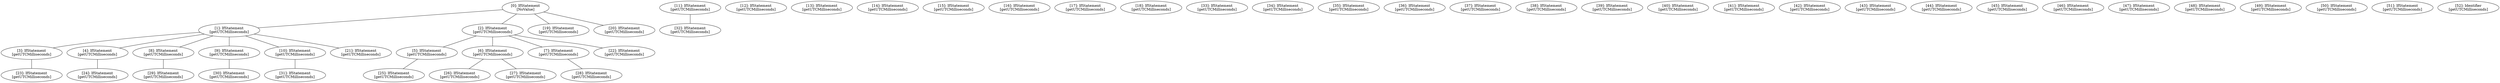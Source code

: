 // Result
graph {
	0 [label="[0]: IfStatement
[NoValue]"]
	1 [label="[1]: IfStatement
[getUTCMilliseconds]"]
	2 [label="[2]: IfStatement
[getUTCMilliseconds]"]
	3 [label="[3]: IfStatement
[getUTCMilliseconds]"]
	4 [label="[4]: IfStatement
[getUTCMilliseconds]"]
	5 [label="[5]: IfStatement
[getUTCMilliseconds]"]
	6 [label="[6]: IfStatement
[getUTCMilliseconds]"]
	7 [label="[7]: IfStatement
[getUTCMilliseconds]"]
	8 [label="[8]: IfStatement
[getUTCMilliseconds]"]
	9 [label="[9]: IfStatement
[getUTCMilliseconds]"]
	10 [label="[10]: IfStatement
[getUTCMilliseconds]"]
	11 [label="[11]: IfStatement
[getUTCMilliseconds]"]
	12 [label="[12]: IfStatement
[getUTCMilliseconds]"]
	13 [label="[13]: IfStatement
[getUTCMilliseconds]"]
	14 [label="[14]: IfStatement
[getUTCMilliseconds]"]
	15 [label="[15]: IfStatement
[getUTCMilliseconds]"]
	16 [label="[16]: IfStatement
[getUTCMilliseconds]"]
	17 [label="[17]: IfStatement
[getUTCMilliseconds]"]
	18 [label="[18]: IfStatement
[getUTCMilliseconds]"]
	19 [label="[19]: IfStatement
[getUTCMilliseconds]"]
	20 [label="[20]: IfStatement
[getUTCMilliseconds]"]
	21 [label="[21]: IfStatement
[getUTCMilliseconds]"]
	22 [label="[22]: IfStatement
[getUTCMilliseconds]"]
	23 [label="[23]: IfStatement
[getUTCMilliseconds]"]
	24 [label="[24]: IfStatement
[getUTCMilliseconds]"]
	25 [label="[25]: IfStatement
[getUTCMilliseconds]"]
	26 [label="[26]: IfStatement
[getUTCMilliseconds]"]
	27 [label="[27]: IfStatement
[getUTCMilliseconds]"]
	28 [label="[28]: IfStatement
[getUTCMilliseconds]"]
	29 [label="[29]: IfStatement
[getUTCMilliseconds]"]
	30 [label="[30]: IfStatement
[getUTCMilliseconds]"]
	31 [label="[31]: IfStatement
[getUTCMilliseconds]"]
	32 [label="[32]: IfStatement
[getUTCMilliseconds]"]
	33 [label="[33]: IfStatement
[getUTCMilliseconds]"]
	34 [label="[34]: IfStatement
[getUTCMilliseconds]"]
	35 [label="[35]: IfStatement
[getUTCMilliseconds]"]
	36 [label="[36]: IfStatement
[getUTCMilliseconds]"]
	37 [label="[37]: IfStatement
[getUTCMilliseconds]"]
	38 [label="[38]: IfStatement
[getUTCMilliseconds]"]
	39 [label="[39]: IfStatement
[getUTCMilliseconds]"]
	40 [label="[40]: IfStatement
[getUTCMilliseconds]"]
	41 [label="[41]: IfStatement
[getUTCMilliseconds]"]
	42 [label="[42]: IfStatement
[getUTCMilliseconds]"]
	43 [label="[43]: IfStatement
[getUTCMilliseconds]"]
	44 [label="[44]: IfStatement
[getUTCMilliseconds]"]
	45 [label="[45]: IfStatement
[getUTCMilliseconds]"]
	46 [label="[46]: IfStatement
[getUTCMilliseconds]"]
	47 [label="[47]: IfStatement
[getUTCMilliseconds]"]
	48 [label="[48]: IfStatement
[getUTCMilliseconds]"]
	49 [label="[49]: IfStatement
[getUTCMilliseconds]"]
	50 [label="[50]: IfStatement
[getUTCMilliseconds]"]
	51 [label="[51]: IfStatement
[getUTCMilliseconds]"]
	52 [label="[52]: Identifier
[getUTCMilliseconds]"]
	0 -- 1
	0 -- 2
	0 -- 19
	0 -- 20
	1 -- 3
	1 -- 4
	1 -- 8
	1 -- 9
	1 -- 10
	1 -- 21
	2 -- 5
	2 -- 6
	2 -- 7
	2 -- 22
	3 -- 23
	4 -- 24
	5 -- 25
	6 -- 26
	6 -- 27
	7 -- 28
	8 -- 29
	9 -- 30
	10 -- 31
	11 -- 32
}
